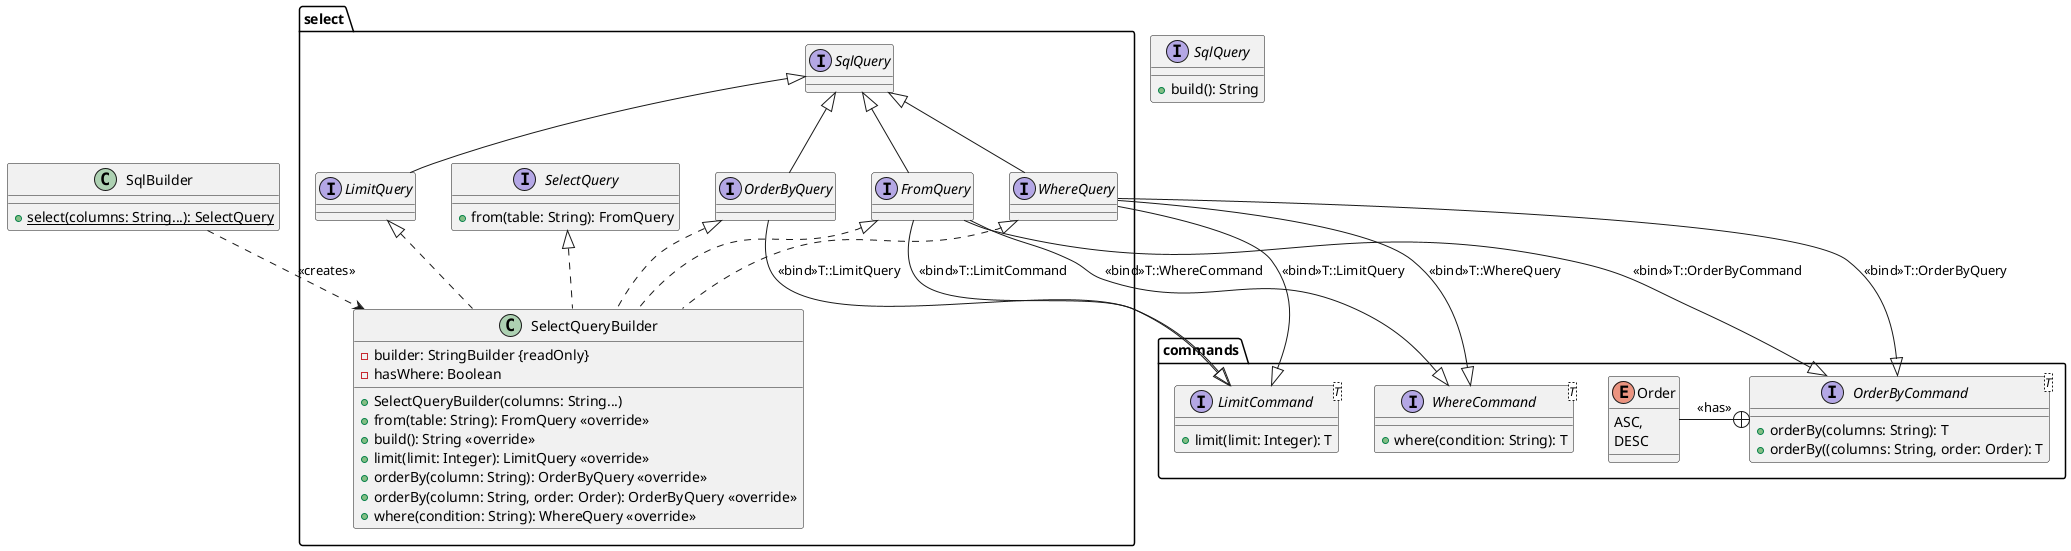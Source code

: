 @startuml


'https://plantuml.com/class-diagram

package commands {

    interface WhereCommand<T> {
       +where(condition: String): T
    }

    interface LimitCommand<T>{
        +limit(limit: Integer): T
    }

    interface OrderByCommand<T> {
        +orderBy(columns: String): T
        +orderBy((columns: String, order: Order): T
    }
    Order -+ OrderByCommand : <<has>>

    enum Order {
        ASC,
        DESC
    }
}

package select {
    class SelectQueryBuilder implements SelectQuery, FromQuery, LimitQuery, OrderByQuery, WhereQuery {
        -builder: StringBuilder {readOnly}
        -hasWhere: Boolean
        +SelectQueryBuilder(columns: String...)
        +from(table: String): FromQuery <<override>>
        +build(): String <<override>>
        +limit(limit: Integer): LimitQuery <<override>>
        +orderBy(column: String): OrderByQuery <<override>>
        +orderBy(column: String, order: Order): OrderByQuery <<override>>
        +where(condition: String): WhereQuery <<override>>
    }

    interface SelectQuery {
        +from(table: String): FromQuery
    }

    interface FromQuery extends SqlQuery
    FromQuery --|> WhereCommand : <<bind>>T::WhereCommand
    FromQuery --|> OrderByCommand : <<bind>>T::OrderByCommand
    FromQuery --|> LimitCommand : <<bind>>T::LimitCommand

    interface WhereQuery extends SqlQuery
    WhereQuery --|> WhereCommand : <<bind>>T::WhereQuery
    WhereQuery --|> OrderByCommand : <<bind>>T::OrderByQuery
    WhereQuery --|> LimitCommand : <<bind>>T::LimitQuery

    interface OrderByQuery extends SqlQuery
    OrderByQuery --|> LimitCommand : <<bind>>T::LimitQuery

    interface LimitQuery extends SqlQuery
}

interface SqlQuery {
    +build(): String
}

class SqlBuilder{
    {static}+select(columns: String...): SelectQuery
}

SqlBuilder ..> SelectQueryBuilder: <<creates>>

@enduml
